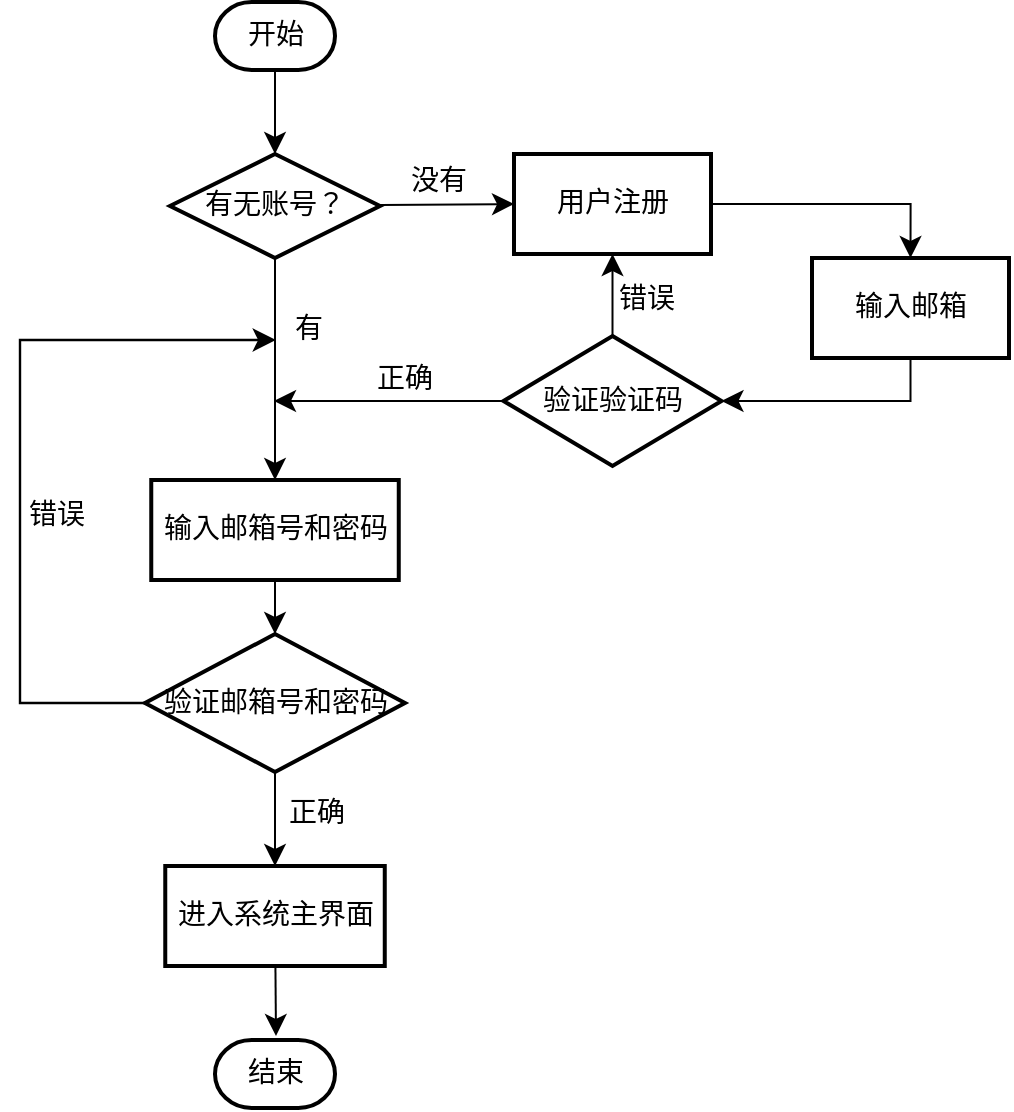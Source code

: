 <mxfile version="26.2.9">
  <diagram name="第 1 页" id="DEQJIB_DDu9PdUa7HAsH">
    <mxGraphModel dx="673" dy="818" grid="0" gridSize="10" guides="1" tooltips="1" connect="1" arrows="1" fold="1" page="1" pageScale="1" pageWidth="827" pageHeight="1169" math="0" shadow="0">
      <root>
        <mxCell id="0" />
        <mxCell id="1" parent="0" />
        <mxCell id="Obxem9QdHJMdWHJw-zHc-8" style="edgeStyle=none;curved=1;rounded=0;orthogonalLoop=1;jettySize=auto;html=1;entryX=0;entryY=0.5;entryDx=0;entryDy=0;startSize=8;endSize=8;fontFamily=宋体;fontSize=14;fontStyle=0" edge="1" parent="1" source="Obxem9QdHJMdWHJw-zHc-2" target="Obxem9QdHJMdWHJw-zHc-6">
          <mxGeometry relative="1" as="geometry" />
        </mxCell>
        <mxCell id="Obxem9QdHJMdWHJw-zHc-9" value="没有" style="edgeLabel;html=1;align=center;verticalAlign=middle;resizable=0;points=[];fontFamily=宋体;fontSize=14;fontStyle=0" vertex="1" connectable="0" parent="Obxem9QdHJMdWHJw-zHc-8">
          <mxGeometry x="-0.104" y="3" relative="1" as="geometry">
            <mxPoint x="-1" y="-9" as="offset" />
          </mxGeometry>
        </mxCell>
        <mxCell id="Obxem9QdHJMdWHJw-zHc-26" style="edgeStyle=none;curved=1;rounded=0;orthogonalLoop=1;jettySize=auto;html=1;entryX=0.5;entryY=0;entryDx=0;entryDy=0;startSize=8;endSize=8;fontFamily=宋体;fontSize=14;fontStyle=0" edge="1" parent="1" source="Obxem9QdHJMdWHJw-zHc-2" target="Obxem9QdHJMdWHJw-zHc-25">
          <mxGeometry relative="1" as="geometry" />
        </mxCell>
        <mxCell id="Obxem9QdHJMdWHJw-zHc-28" value="有" style="edgeLabel;html=1;align=center;verticalAlign=middle;resizable=0;points=[];fontFamily=宋体;fontSize=14;fontStyle=0" vertex="1" connectable="0" parent="Obxem9QdHJMdWHJw-zHc-26">
          <mxGeometry x="-0.009" y="2" relative="1" as="geometry">
            <mxPoint x="14" y="-19" as="offset" />
          </mxGeometry>
        </mxCell>
        <mxCell id="Obxem9QdHJMdWHJw-zHc-2" value="有无账号？" style="strokeWidth=2;html=1;shape=mxgraph.flowchart.decision;whiteSpace=wrap;fontFamily=宋体;fontSize=14;fontStyle=0" vertex="1" parent="1">
          <mxGeometry x="147" y="130" width="105" height="52" as="geometry" />
        </mxCell>
        <mxCell id="Obxem9QdHJMdWHJw-zHc-3" value="开始" style="strokeWidth=2;html=1;shape=mxgraph.flowchart.terminator;whiteSpace=wrap;fontFamily=宋体;fontSize=14;fontStyle=0" vertex="1" parent="1">
          <mxGeometry x="169.5" y="54" width="60" height="34" as="geometry" />
        </mxCell>
        <mxCell id="Obxem9QdHJMdWHJw-zHc-47" style="edgeStyle=orthogonalEdgeStyle;rounded=0;orthogonalLoop=1;jettySize=auto;html=1;entryX=0.5;entryY=0;entryDx=0;entryDy=0;startSize=8;endSize=8;fontSize=14;fontFamily=宋体;" edge="1" parent="1" source="Obxem9QdHJMdWHJw-zHc-6" target="Obxem9QdHJMdWHJw-zHc-15">
          <mxGeometry relative="1" as="geometry" />
        </mxCell>
        <mxCell id="Obxem9QdHJMdWHJw-zHc-6" value="用户注册" style="rounded=0;whiteSpace=wrap;html=1;absoluteArcSize=1;arcSize=14;strokeWidth=2;fontFamily=宋体;fontStyle=0;fontSize=14;" vertex="1" parent="1">
          <mxGeometry x="319" y="130" width="98.5" height="50" as="geometry" />
        </mxCell>
        <mxCell id="Obxem9QdHJMdWHJw-zHc-7" style="edgeStyle=none;curved=1;rounded=0;orthogonalLoop=1;jettySize=auto;html=1;entryX=0.5;entryY=0;entryDx=0;entryDy=0;entryPerimeter=0;startSize=8;endSize=8;fontFamily=宋体;fontSize=14;fontStyle=0" edge="1" parent="1" source="Obxem9QdHJMdWHJw-zHc-3" target="Obxem9QdHJMdWHJw-zHc-2">
          <mxGeometry relative="1" as="geometry" />
        </mxCell>
        <mxCell id="Obxem9QdHJMdWHJw-zHc-15" value="输入邮箱" style="rounded=0;whiteSpace=wrap;html=1;absoluteArcSize=1;arcSize=14;strokeWidth=2;fontFamily=宋体;fontSize=14;fontStyle=0" vertex="1" parent="1">
          <mxGeometry x="468" y="182" width="98.5" height="50" as="geometry" />
        </mxCell>
        <mxCell id="Obxem9QdHJMdWHJw-zHc-25" value="输入邮箱号和密码" style="rounded=0;whiteSpace=wrap;html=1;absoluteArcSize=1;arcSize=14;strokeWidth=2;fontFamily=宋体;fontStyle=0;fontSize=14;" vertex="1" parent="1">
          <mxGeometry x="137.63" y="293" width="123.75" height="50" as="geometry" />
        </mxCell>
        <mxCell id="Obxem9QdHJMdWHJw-zHc-37" value="正确" style="edgeStyle=none;curved=1;rounded=0;orthogonalLoop=1;jettySize=auto;html=1;entryX=0.5;entryY=0;entryDx=0;entryDy=0;startSize=8;endSize=8;fontFamily=宋体;fontSize=14;fontStyle=0" edge="1" parent="1" source="Obxem9QdHJMdWHJw-zHc-29" target="Obxem9QdHJMdWHJw-zHc-36">
          <mxGeometry x="-0.106" y="20" relative="1" as="geometry">
            <mxPoint as="offset" />
          </mxGeometry>
        </mxCell>
        <mxCell id="Obxem9QdHJMdWHJw-zHc-54" style="edgeStyle=orthogonalEdgeStyle;rounded=0;orthogonalLoop=1;jettySize=auto;html=1;exitX=0;exitY=0.5;exitDx=0;exitDy=0;exitPerimeter=0;startSize=8;endSize=8;fontSize=14;fontFamily=宋体;strokeWidth=1.2;strokeColor=default;align=center;verticalAlign=middle;fontColor=default;labelBackgroundColor=default;endArrow=classic;" edge="1" parent="1" source="Obxem9QdHJMdWHJw-zHc-29">
          <mxGeometry relative="1" as="geometry">
            <mxPoint x="200" y="223" as="targetPoint" />
            <Array as="points">
              <mxPoint x="72" y="405" />
              <mxPoint x="72" y="223" />
            </Array>
          </mxGeometry>
        </mxCell>
        <mxCell id="Obxem9QdHJMdWHJw-zHc-55" value="错误" style="edgeLabel;html=1;align=center;verticalAlign=middle;resizable=0;points=[];fontFamily=宋体;fontSize=14;rounded=0;strokeColor=default;fontColor=default;labelBackgroundColor=default;" vertex="1" connectable="0" parent="Obxem9QdHJMdWHJw-zHc-54">
          <mxGeometry x="-0.146" relative="1" as="geometry">
            <mxPoint x="18" y="3" as="offset" />
          </mxGeometry>
        </mxCell>
        <mxCell id="Obxem9QdHJMdWHJw-zHc-29" value="验证邮箱号和密码" style="strokeWidth=2;html=1;shape=mxgraph.flowchart.decision;whiteSpace=wrap;fontFamily=宋体;fontSize=14;fontStyle=0" vertex="1" parent="1">
          <mxGeometry x="134.5" y="370" width="130" height="69" as="geometry" />
        </mxCell>
        <mxCell id="Obxem9QdHJMdWHJw-zHc-30" style="edgeStyle=none;curved=1;rounded=0;orthogonalLoop=1;jettySize=auto;html=1;entryX=0.5;entryY=0;entryDx=0;entryDy=0;entryPerimeter=0;startSize=8;endSize=8;fontFamily=宋体;fontSize=14;fontStyle=0" edge="1" parent="1" source="Obxem9QdHJMdWHJw-zHc-25" target="Obxem9QdHJMdWHJw-zHc-29">
          <mxGeometry relative="1" as="geometry" />
        </mxCell>
        <mxCell id="Obxem9QdHJMdWHJw-zHc-36" value="进入系统主界面" style="rounded=0;whiteSpace=wrap;html=1;absoluteArcSize=1;arcSize=14;strokeWidth=2;fontFamily=宋体;fontStyle=0;fontSize=14;" vertex="1" parent="1">
          <mxGeometry x="144.63" y="486" width="109.75" height="50" as="geometry" />
        </mxCell>
        <mxCell id="Obxem9QdHJMdWHJw-zHc-39" style="edgeStyle=none;curved=1;rounded=0;orthogonalLoop=1;jettySize=auto;html=1;startSize=8;endSize=8;fontFamily=宋体;fontSize=14;fontStyle=0" edge="1" parent="1" source="Obxem9QdHJMdWHJw-zHc-36">
          <mxGeometry relative="1" as="geometry">
            <mxPoint x="200" y="571" as="targetPoint" />
          </mxGeometry>
        </mxCell>
        <mxCell id="Obxem9QdHJMdWHJw-zHc-40" value="结束" style="strokeWidth=2;html=1;shape=mxgraph.flowchart.terminator;whiteSpace=wrap;fontFamily=宋体;fontSize=14;fontStyle=0" vertex="1" parent="1">
          <mxGeometry x="169.5" y="573" width="60" height="34" as="geometry" />
        </mxCell>
        <mxCell id="Obxem9QdHJMdWHJw-zHc-49" value="" style="edgeStyle=none;curved=1;rounded=0;orthogonalLoop=1;jettySize=auto;html=1;startSize=8;endSize=8;fontSize=14;fontFamily=宋体;" edge="1" parent="1" source="Obxem9QdHJMdWHJw-zHc-46" target="Obxem9QdHJMdWHJw-zHc-6">
          <mxGeometry relative="1" as="geometry" />
        </mxCell>
        <mxCell id="Obxem9QdHJMdWHJw-zHc-50" value="错误" style="edgeLabel;html=1;align=center;verticalAlign=middle;resizable=0;points=[];fontFamily=宋体;fontSize=14;" vertex="1" connectable="0" parent="Obxem9QdHJMdWHJw-zHc-49">
          <mxGeometry x="-0.073" y="-3" relative="1" as="geometry">
            <mxPoint x="13" y="1" as="offset" />
          </mxGeometry>
        </mxCell>
        <mxCell id="Obxem9QdHJMdWHJw-zHc-51" style="edgeStyle=none;curved=1;rounded=0;orthogonalLoop=1;jettySize=auto;html=1;startSize=8;endSize=8;fontSize=14;fontFamily=宋体;" edge="1" parent="1" source="Obxem9QdHJMdWHJw-zHc-46">
          <mxGeometry relative="1" as="geometry">
            <mxPoint x="199" y="253.5" as="targetPoint" />
          </mxGeometry>
        </mxCell>
        <mxCell id="Obxem9QdHJMdWHJw-zHc-52" value="正确" style="edgeLabel;html=1;align=center;verticalAlign=middle;resizable=0;points=[];fontFamily=宋体;fontSize=14;" vertex="1" connectable="0" parent="Obxem9QdHJMdWHJw-zHc-51">
          <mxGeometry x="0.006" y="1" relative="1" as="geometry">
            <mxPoint x="7" y="-12" as="offset" />
          </mxGeometry>
        </mxCell>
        <mxCell id="Obxem9QdHJMdWHJw-zHc-46" value="验证验证码" style="strokeWidth=2;html=1;shape=mxgraph.flowchart.decision;whiteSpace=wrap;fontFamily=宋体;fontSize=14;fontStyle=0" vertex="1" parent="1">
          <mxGeometry x="313.75" y="221" width="109" height="65" as="geometry" />
        </mxCell>
        <mxCell id="Obxem9QdHJMdWHJw-zHc-48" style="edgeStyle=orthogonalEdgeStyle;rounded=0;orthogonalLoop=1;jettySize=auto;html=1;entryX=1;entryY=0.5;entryDx=0;entryDy=0;entryPerimeter=0;startSize=8;endSize=8;fontSize=14;fontFamily=宋体;" edge="1" parent="1" source="Obxem9QdHJMdWHJw-zHc-15" target="Obxem9QdHJMdWHJw-zHc-46">
          <mxGeometry relative="1" as="geometry">
            <Array as="points">
              <mxPoint x="517" y="254" />
            </Array>
          </mxGeometry>
        </mxCell>
      </root>
    </mxGraphModel>
  </diagram>
</mxfile>
